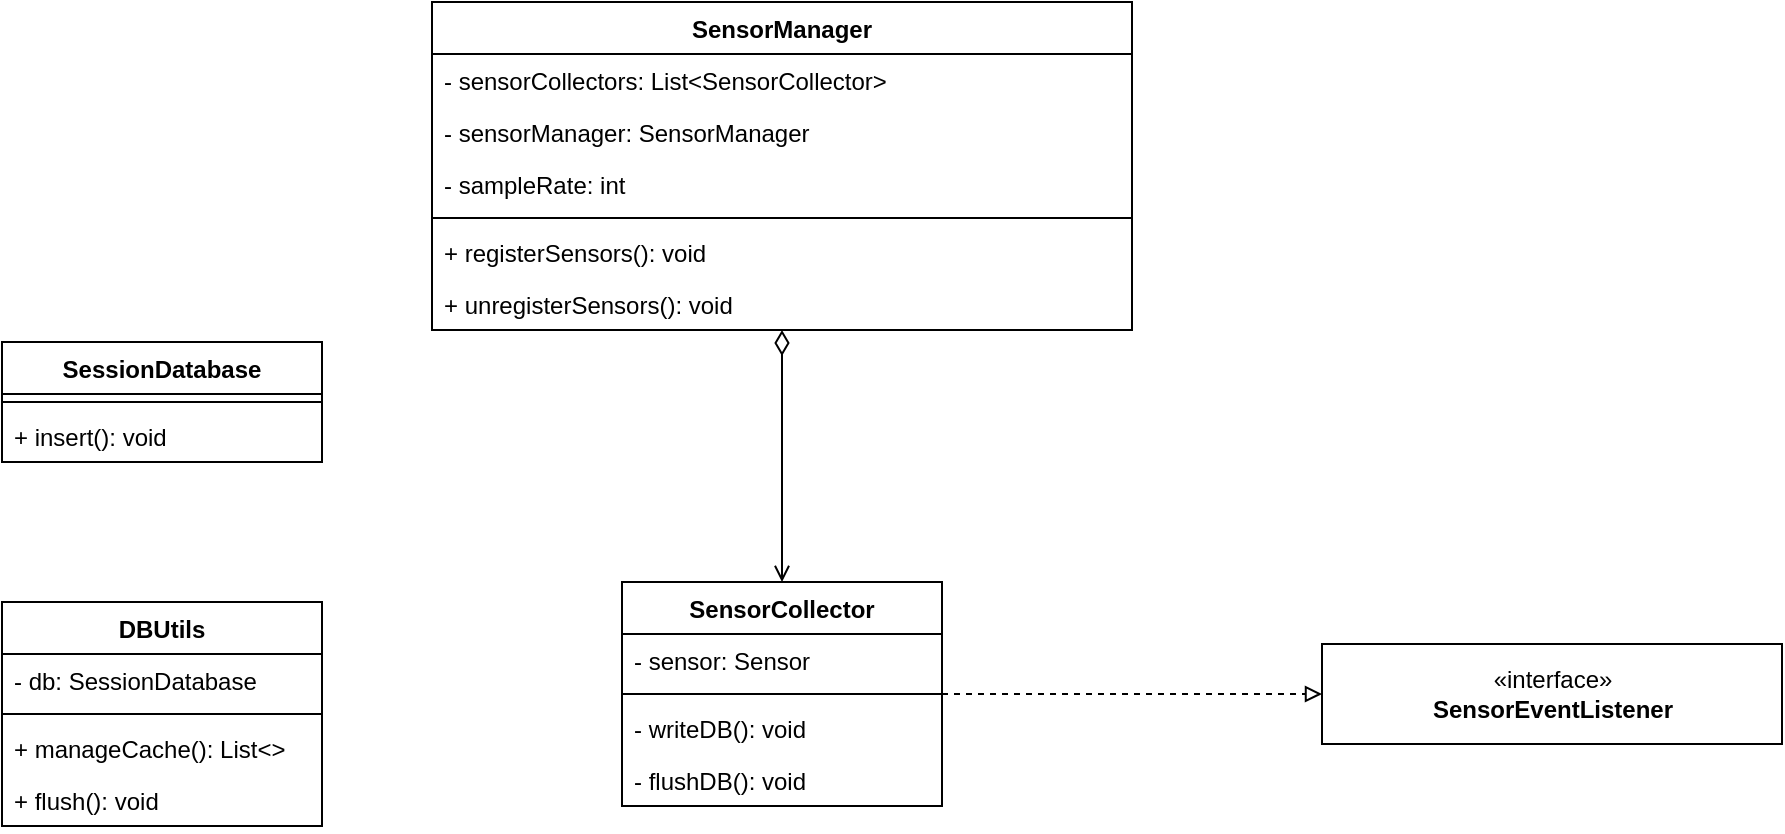 <mxfile version="17.2.2" type="device"><diagram id="C5RBs43oDa-KdzZeNtuy" name="Page-1"><mxGraphModel dx="1773" dy="589" grid="1" gridSize="10" guides="1" tooltips="1" connect="1" arrows="1" fold="1" page="1" pageScale="1" pageWidth="827" pageHeight="1169" math="0" shadow="0"><root><mxCell id="WIyWlLk6GJQsqaUBKTNV-0"/><mxCell id="WIyWlLk6GJQsqaUBKTNV-1" parent="WIyWlLk6GJQsqaUBKTNV-0"/><mxCell id="quUa1uzlCXCmK-lj7aiv-0" value="SensorManager" style="swimlane;fontStyle=1;align=center;verticalAlign=top;childLayout=stackLayout;horizontal=1;startSize=26;horizontalStack=0;resizeParent=1;resizeParentMax=0;resizeLast=0;collapsible=1;marginBottom=0;" vertex="1" parent="WIyWlLk6GJQsqaUBKTNV-1"><mxGeometry x="85" y="10" width="350" height="164" as="geometry"/></mxCell><mxCell id="quUa1uzlCXCmK-lj7aiv-1" value="- sensorCollectors: List&lt;SensorCollector&gt;" style="text;strokeColor=none;fillColor=none;align=left;verticalAlign=top;spacingLeft=4;spacingRight=4;overflow=hidden;rotatable=0;points=[[0,0.5],[1,0.5]];portConstraint=eastwest;" vertex="1" parent="quUa1uzlCXCmK-lj7aiv-0"><mxGeometry y="26" width="350" height="26" as="geometry"/></mxCell><mxCell id="quUa1uzlCXCmK-lj7aiv-4" value="- sensorManager: SensorManager" style="text;strokeColor=none;fillColor=none;align=left;verticalAlign=top;spacingLeft=4;spacingRight=4;overflow=hidden;rotatable=0;points=[[0,0.5],[1,0.5]];portConstraint=eastwest;" vertex="1" parent="quUa1uzlCXCmK-lj7aiv-0"><mxGeometry y="52" width="350" height="26" as="geometry"/></mxCell><mxCell id="quUa1uzlCXCmK-lj7aiv-16" value="- sampleRate: int" style="text;strokeColor=none;fillColor=none;align=left;verticalAlign=top;spacingLeft=4;spacingRight=4;overflow=hidden;rotatable=0;points=[[0,0.5],[1,0.5]];portConstraint=eastwest;" vertex="1" parent="quUa1uzlCXCmK-lj7aiv-0"><mxGeometry y="78" width="350" height="26" as="geometry"/></mxCell><mxCell id="quUa1uzlCXCmK-lj7aiv-2" value="" style="line;strokeWidth=1;fillColor=none;align=left;verticalAlign=middle;spacingTop=-1;spacingLeft=3;spacingRight=3;rotatable=0;labelPosition=right;points=[];portConstraint=eastwest;" vertex="1" parent="quUa1uzlCXCmK-lj7aiv-0"><mxGeometry y="104" width="350" height="8" as="geometry"/></mxCell><mxCell id="quUa1uzlCXCmK-lj7aiv-3" value="+ registerSensors(): void" style="text;strokeColor=none;fillColor=none;align=left;verticalAlign=top;spacingLeft=4;spacingRight=4;overflow=hidden;rotatable=0;points=[[0,0.5],[1,0.5]];portConstraint=eastwest;" vertex="1" parent="quUa1uzlCXCmK-lj7aiv-0"><mxGeometry y="112" width="350" height="26" as="geometry"/></mxCell><mxCell id="quUa1uzlCXCmK-lj7aiv-19" value="+ unregisterSensors(): void" style="text;strokeColor=none;fillColor=none;align=left;verticalAlign=top;spacingLeft=4;spacingRight=4;overflow=hidden;rotatable=0;points=[[0,0.5],[1,0.5]];portConstraint=eastwest;" vertex="1" parent="quUa1uzlCXCmK-lj7aiv-0"><mxGeometry y="138" width="350" height="26" as="geometry"/></mxCell><mxCell id="quUa1uzlCXCmK-lj7aiv-14" style="edgeStyle=orthogonalEdgeStyle;rounded=0;orthogonalLoop=1;jettySize=auto;html=1;endArrow=block;endFill=0;dashed=1;" edge="1" parent="WIyWlLk6GJQsqaUBKTNV-1" source="quUa1uzlCXCmK-lj7aiv-9" target="quUa1uzlCXCmK-lj7aiv-13"><mxGeometry relative="1" as="geometry"/></mxCell><mxCell id="quUa1uzlCXCmK-lj7aiv-15" style="edgeStyle=orthogonalEdgeStyle;rounded=0;orthogonalLoop=1;jettySize=auto;html=1;endArrow=diamondThin;endFill=0;endSize=10;startArrow=open;startFill=0;" edge="1" parent="WIyWlLk6GJQsqaUBKTNV-1" source="quUa1uzlCXCmK-lj7aiv-9" target="quUa1uzlCXCmK-lj7aiv-0"><mxGeometry relative="1" as="geometry"/></mxCell><mxCell id="quUa1uzlCXCmK-lj7aiv-9" value="SensorCollector" style="swimlane;fontStyle=1;align=center;verticalAlign=top;childLayout=stackLayout;horizontal=1;startSize=26;horizontalStack=0;resizeParent=1;resizeParentMax=0;resizeLast=0;collapsible=1;marginBottom=0;" vertex="1" parent="WIyWlLk6GJQsqaUBKTNV-1"><mxGeometry x="180" y="300" width="160" height="112" as="geometry"/></mxCell><mxCell id="quUa1uzlCXCmK-lj7aiv-10" value="- sensor: Sensor" style="text;strokeColor=none;fillColor=none;align=left;verticalAlign=top;spacingLeft=4;spacingRight=4;overflow=hidden;rotatable=0;points=[[0,0.5],[1,0.5]];portConstraint=eastwest;" vertex="1" parent="quUa1uzlCXCmK-lj7aiv-9"><mxGeometry y="26" width="160" height="26" as="geometry"/></mxCell><mxCell id="quUa1uzlCXCmK-lj7aiv-11" value="" style="line;strokeWidth=1;fillColor=none;align=left;verticalAlign=middle;spacingTop=-1;spacingLeft=3;spacingRight=3;rotatable=0;labelPosition=right;points=[];portConstraint=eastwest;" vertex="1" parent="quUa1uzlCXCmK-lj7aiv-9"><mxGeometry y="52" width="160" height="8" as="geometry"/></mxCell><mxCell id="quUa1uzlCXCmK-lj7aiv-12" value="- writeDB(): void" style="text;strokeColor=none;fillColor=none;align=left;verticalAlign=top;spacingLeft=4;spacingRight=4;overflow=hidden;rotatable=0;points=[[0,0.5],[1,0.5]];portConstraint=eastwest;" vertex="1" parent="quUa1uzlCXCmK-lj7aiv-9"><mxGeometry y="60" width="160" height="26" as="geometry"/></mxCell><mxCell id="quUa1uzlCXCmK-lj7aiv-17" value="- flushDB(): void" style="text;strokeColor=none;fillColor=none;align=left;verticalAlign=top;spacingLeft=4;spacingRight=4;overflow=hidden;rotatable=0;points=[[0,0.5],[1,0.5]];portConstraint=eastwest;" vertex="1" parent="quUa1uzlCXCmK-lj7aiv-9"><mxGeometry y="86" width="160" height="26" as="geometry"/></mxCell><mxCell id="quUa1uzlCXCmK-lj7aiv-13" value="«interface»&lt;br&gt;&lt;b&gt;SensorEventListener&lt;/b&gt;" style="html=1;" vertex="1" parent="WIyWlLk6GJQsqaUBKTNV-1"><mxGeometry x="530" y="331" width="230" height="50" as="geometry"/></mxCell><mxCell id="quUa1uzlCXCmK-lj7aiv-20" value="SessionDatabase" style="swimlane;fontStyle=1;align=center;verticalAlign=top;childLayout=stackLayout;horizontal=1;startSize=26;horizontalStack=0;resizeParent=1;resizeParentMax=0;resizeLast=0;collapsible=1;marginBottom=0;" vertex="1" parent="WIyWlLk6GJQsqaUBKTNV-1"><mxGeometry x="-130" y="180" width="160" height="60" as="geometry"/></mxCell><mxCell id="quUa1uzlCXCmK-lj7aiv-22" value="" style="line;strokeWidth=1;fillColor=none;align=left;verticalAlign=middle;spacingTop=-1;spacingLeft=3;spacingRight=3;rotatable=0;labelPosition=right;points=[];portConstraint=eastwest;" vertex="1" parent="quUa1uzlCXCmK-lj7aiv-20"><mxGeometry y="26" width="160" height="8" as="geometry"/></mxCell><mxCell id="quUa1uzlCXCmK-lj7aiv-23" value="+ insert(): void" style="text;strokeColor=none;fillColor=none;align=left;verticalAlign=top;spacingLeft=4;spacingRight=4;overflow=hidden;rotatable=0;points=[[0,0.5],[1,0.5]];portConstraint=eastwest;" vertex="1" parent="quUa1uzlCXCmK-lj7aiv-20"><mxGeometry y="34" width="160" height="26" as="geometry"/></mxCell><mxCell id="quUa1uzlCXCmK-lj7aiv-24" value="DBUtils" style="swimlane;fontStyle=1;align=center;verticalAlign=top;childLayout=stackLayout;horizontal=1;startSize=26;horizontalStack=0;resizeParent=1;resizeParentMax=0;resizeLast=0;collapsible=1;marginBottom=0;" vertex="1" parent="WIyWlLk6GJQsqaUBKTNV-1"><mxGeometry x="-130" y="310" width="160" height="112" as="geometry"/></mxCell><mxCell id="quUa1uzlCXCmK-lj7aiv-25" value="- db: SessionDatabase" style="text;strokeColor=none;fillColor=none;align=left;verticalAlign=top;spacingLeft=4;spacingRight=4;overflow=hidden;rotatable=0;points=[[0,0.5],[1,0.5]];portConstraint=eastwest;" vertex="1" parent="quUa1uzlCXCmK-lj7aiv-24"><mxGeometry y="26" width="160" height="26" as="geometry"/></mxCell><mxCell id="quUa1uzlCXCmK-lj7aiv-26" value="" style="line;strokeWidth=1;fillColor=none;align=left;verticalAlign=middle;spacingTop=-1;spacingLeft=3;spacingRight=3;rotatable=0;labelPosition=right;points=[];portConstraint=eastwest;" vertex="1" parent="quUa1uzlCXCmK-lj7aiv-24"><mxGeometry y="52" width="160" height="8" as="geometry"/></mxCell><mxCell id="quUa1uzlCXCmK-lj7aiv-27" value="+ manageCache(): List&lt;&gt;" style="text;strokeColor=none;fillColor=none;align=left;verticalAlign=top;spacingLeft=4;spacingRight=4;overflow=hidden;rotatable=0;points=[[0,0.5],[1,0.5]];portConstraint=eastwest;" vertex="1" parent="quUa1uzlCXCmK-lj7aiv-24"><mxGeometry y="60" width="160" height="26" as="geometry"/></mxCell><mxCell id="quUa1uzlCXCmK-lj7aiv-28" value="+ flush(): void" style="text;strokeColor=none;fillColor=none;align=left;verticalAlign=top;spacingLeft=4;spacingRight=4;overflow=hidden;rotatable=0;points=[[0,0.5],[1,0.5]];portConstraint=eastwest;" vertex="1" parent="quUa1uzlCXCmK-lj7aiv-24"><mxGeometry y="86" width="160" height="26" as="geometry"/></mxCell></root></mxGraphModel></diagram></mxfile>